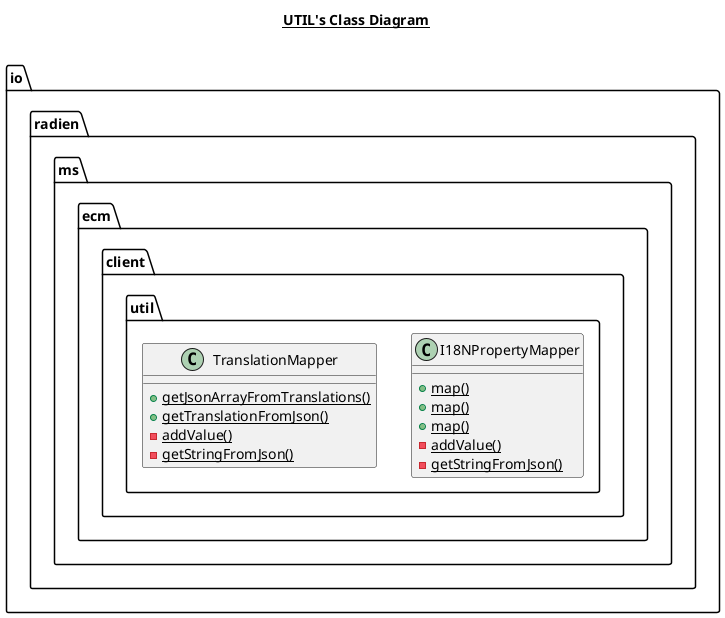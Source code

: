 @startuml

title __UTIL's Class Diagram__\n

  namespace io.radien.ms.ecm.client.util {
    class io.radien.ms.ecm.client.util.I18NPropertyMapper {
        {static} + map()
        {static} + map()
        {static} + map()
        {static} - addValue()
        {static} - getStringFromJson()
    }
  }
  

  namespace io.radien.ms.ecm.client.util {
    class io.radien.ms.ecm.client.util.TranslationMapper {
        {static} + getJsonArrayFromTranslations()
        {static} + getTranslationFromJson()
        {static} - addValue()
        {static} - getStringFromJson()
    }
  }
  








@enduml
